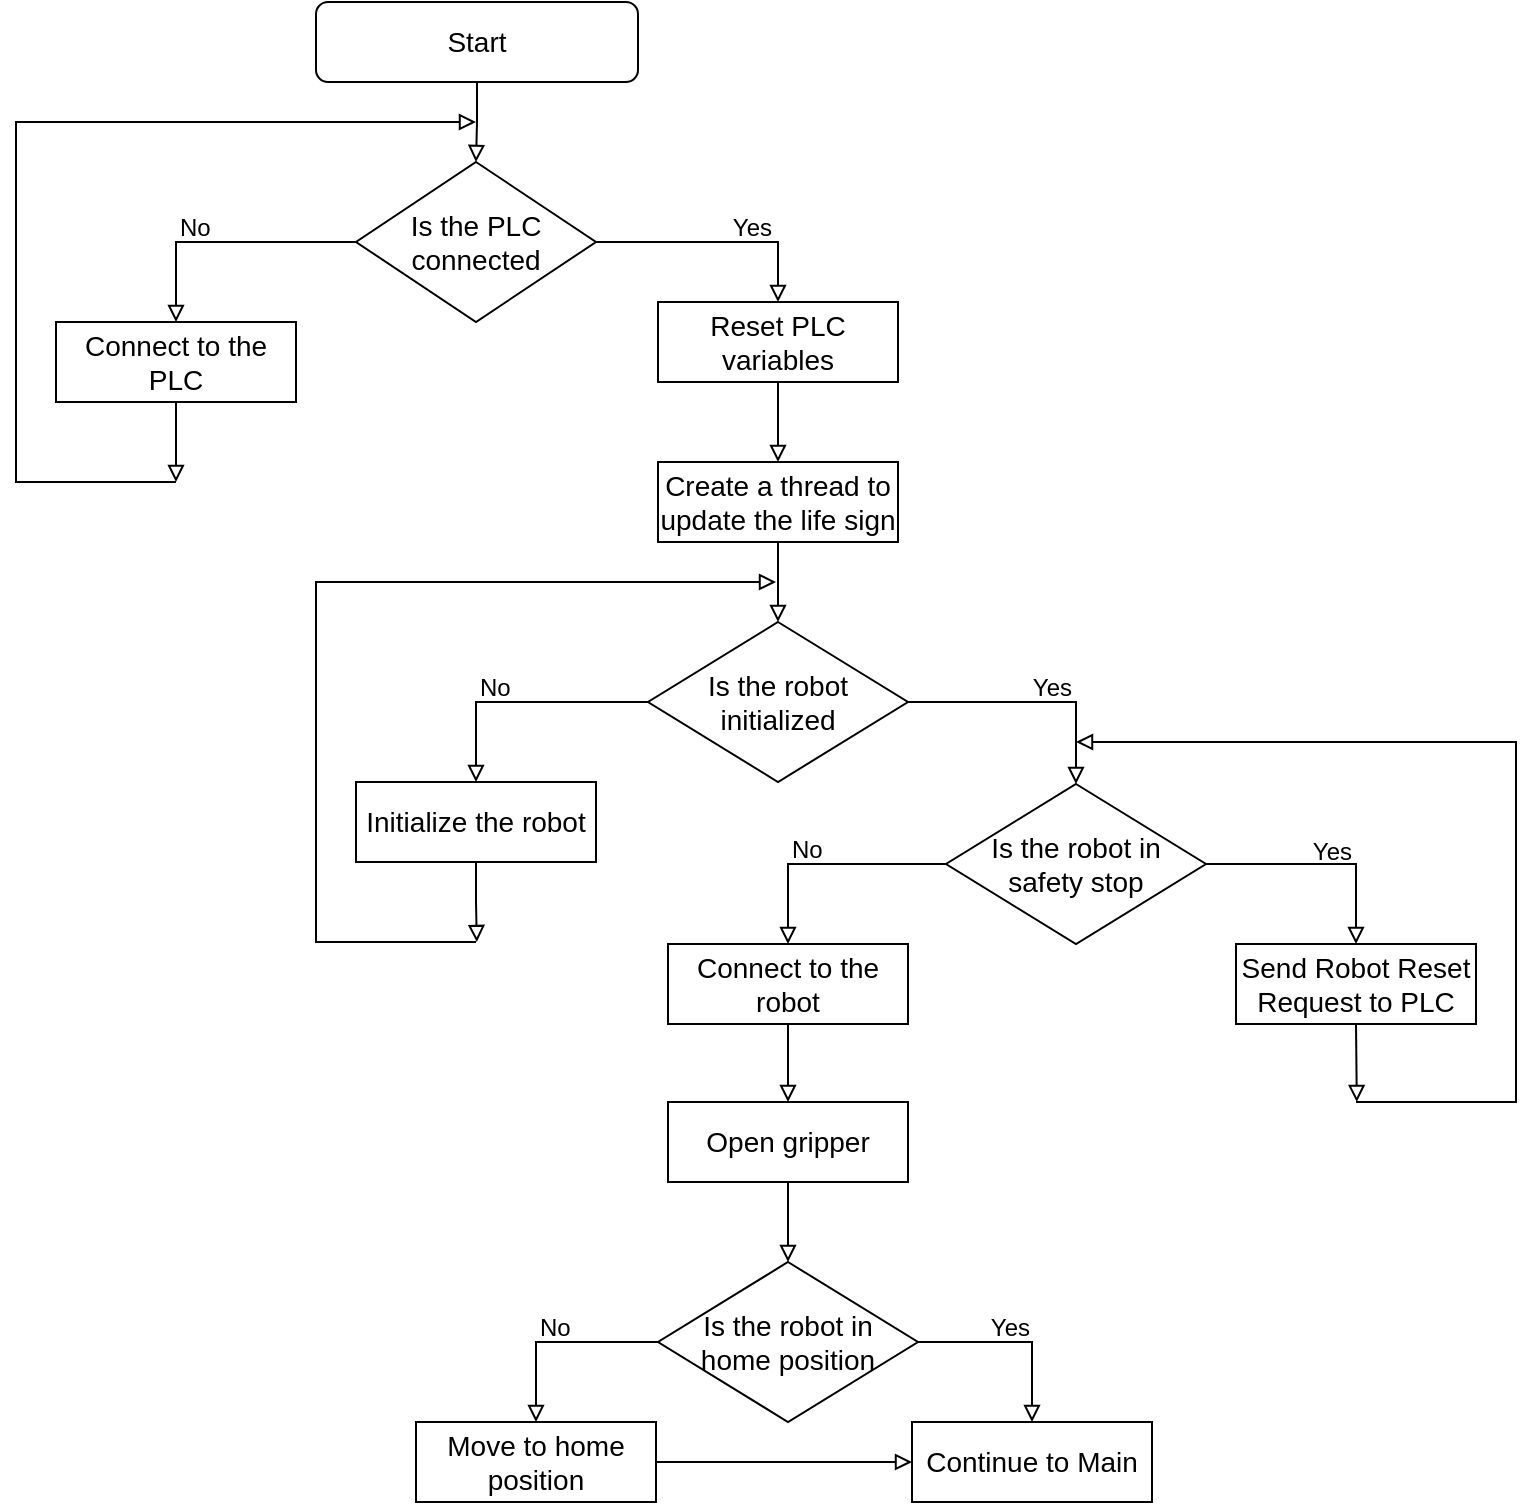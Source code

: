 <mxfile version="20.8.20" type="github"><diagram id="u3UdMPxoSenX8JVYs2c1" name="Page-1"><mxGraphModel dx="1736" dy="930" grid="1" gridSize="10" guides="1" tooltips="1" connect="1" arrows="1" fold="1" page="1" pageScale="1" pageWidth="3300" pageHeight="4681" math="0" shadow="0"><root><mxCell id="0"/><mxCell id="1" parent="0"/><mxCell id="XIQCtvB2cKPpqDDDSj5c-1" style="edgeStyle=orthogonalEdgeStyle;rounded=0;orthogonalLoop=1;jettySize=auto;html=1;exitX=0.5;exitY=1;exitDx=0;exitDy=0;entryX=0.5;entryY=0;entryDx=0;entryDy=0;endArrow=block;endFill=0;" edge="1" parent="1" source="XIQCtvB2cKPpqDDDSj5c-2" target="XIQCtvB2cKPpqDDDSj5c-5"><mxGeometry relative="1" as="geometry"/></mxCell><mxCell id="XIQCtvB2cKPpqDDDSj5c-2" value="&lt;font style=&quot;font-size: 14px;&quot;&gt;Start&lt;/font&gt;" style="rounded=1;whiteSpace=wrap;html=1;fontSize=12;glass=0;strokeWidth=1;shadow=0;fillColor=none;" vertex="1" parent="1"><mxGeometry x="180" y="30" width="161" height="40" as="geometry"/></mxCell><mxCell id="XIQCtvB2cKPpqDDDSj5c-3" style="edgeStyle=orthogonalEdgeStyle;rounded=0;orthogonalLoop=1;jettySize=auto;html=1;exitX=0;exitY=0.5;exitDx=0;exitDy=0;entryX=0.5;entryY=0;entryDx=0;entryDy=0;fontSize=14;endArrow=block;endFill=0;" edge="1" parent="1" source="XIQCtvB2cKPpqDDDSj5c-5" target="XIQCtvB2cKPpqDDDSj5c-7"><mxGeometry relative="1" as="geometry"/></mxCell><mxCell id="XIQCtvB2cKPpqDDDSj5c-44" style="edgeStyle=orthogonalEdgeStyle;rounded=0;orthogonalLoop=1;jettySize=auto;html=1;exitX=1;exitY=0.5;exitDx=0;exitDy=0;entryX=0.5;entryY=0;entryDx=0;entryDy=0;endArrow=block;endFill=0;" edge="1" parent="1" source="XIQCtvB2cKPpqDDDSj5c-5" target="XIQCtvB2cKPpqDDDSj5c-43"><mxGeometry relative="1" as="geometry"/></mxCell><mxCell id="XIQCtvB2cKPpqDDDSj5c-5" value="&lt;font style=&quot;font-size: 14px;&quot;&gt;Is the PLC connected&lt;/font&gt;" style="rhombus;whiteSpace=wrap;html=1;fontSize=12;fillColor=none;" vertex="1" parent="1"><mxGeometry x="200" y="110" width="120" height="80" as="geometry"/></mxCell><mxCell id="XIQCtvB2cKPpqDDDSj5c-72" style="edgeStyle=orthogonalEdgeStyle;rounded=0;orthogonalLoop=1;jettySize=auto;html=1;exitX=0.5;exitY=1;exitDx=0;exitDy=0;endArrow=block;endFill=0;" edge="1" parent="1" source="XIQCtvB2cKPpqDDDSj5c-7"><mxGeometry relative="1" as="geometry"><mxPoint x="110" y="270" as="targetPoint"/></mxGeometry></mxCell><mxCell id="XIQCtvB2cKPpqDDDSj5c-7" value="&lt;font style=&quot;font-size: 14px;&quot;&gt;Connect to the PLC&lt;/font&gt;" style="rounded=0;whiteSpace=wrap;html=1;fillColor=none;" vertex="1" parent="1"><mxGeometry x="50" y="190" width="120" height="40" as="geometry"/></mxCell><mxCell id="XIQCtvB2cKPpqDDDSj5c-8" value="No" style="text;html=1;strokeColor=none;fillColor=none;align=left;verticalAlign=middle;whiteSpace=wrap;rounded=0;fontSize=12;" vertex="1" parent="1"><mxGeometry x="110" y="128" width="60" height="30" as="geometry"/></mxCell><mxCell id="XIQCtvB2cKPpqDDDSj5c-12" value="Yes" style="text;html=1;strokeColor=none;fillColor=none;align=right;verticalAlign=middle;whiteSpace=wrap;rounded=0;fontSize=12;" vertex="1" parent="1"><mxGeometry x="350" y="128" width="60" height="30" as="geometry"/></mxCell><mxCell id="XIQCtvB2cKPpqDDDSj5c-42" style="edgeStyle=orthogonalEdgeStyle;rounded=0;orthogonalLoop=1;jettySize=auto;html=1;exitX=0.5;exitY=1;exitDx=0;exitDy=0;entryX=0.5;entryY=0;entryDx=0;entryDy=0;endArrow=block;endFill=0;" edge="1" parent="1" source="XIQCtvB2cKPpqDDDSj5c-39" target="XIQCtvB2cKPpqDDDSj5c-41"><mxGeometry relative="1" as="geometry"/></mxCell><mxCell id="XIQCtvB2cKPpqDDDSj5c-39" value="&lt;font style=&quot;font-size: 14px;&quot;&gt;Create a thread to update the life sign&lt;/font&gt;" style="rounded=0;whiteSpace=wrap;html=1;fillColor=none;" vertex="1" parent="1"><mxGeometry x="351" y="260" width="120" height="40" as="geometry"/></mxCell><mxCell id="XIQCtvB2cKPpqDDDSj5c-47" style="edgeStyle=orthogonalEdgeStyle;rounded=0;orthogonalLoop=1;jettySize=auto;html=1;exitX=0;exitY=0.5;exitDx=0;exitDy=0;entryX=0.5;entryY=0;entryDx=0;entryDy=0;endArrow=block;endFill=0;" edge="1" parent="1" source="XIQCtvB2cKPpqDDDSj5c-41" target="XIQCtvB2cKPpqDDDSj5c-46"><mxGeometry relative="1" as="geometry"/></mxCell><mxCell id="XIQCtvB2cKPpqDDDSj5c-52" style="edgeStyle=orthogonalEdgeStyle;rounded=0;orthogonalLoop=1;jettySize=auto;html=1;exitX=1;exitY=0.5;exitDx=0;exitDy=0;entryX=0.5;entryY=0;entryDx=0;entryDy=0;endArrow=block;endFill=0;" edge="1" parent="1" source="XIQCtvB2cKPpqDDDSj5c-41" target="XIQCtvB2cKPpqDDDSj5c-51"><mxGeometry relative="1" as="geometry"/></mxCell><mxCell id="XIQCtvB2cKPpqDDDSj5c-41" value="&lt;font style=&quot;font-size: 14px;&quot;&gt;Is the robot initialized&lt;/font&gt;" style="rhombus;whiteSpace=wrap;html=1;fontSize=12;fillColor=none;" vertex="1" parent="1"><mxGeometry x="346" y="340" width="130" height="80" as="geometry"/></mxCell><mxCell id="XIQCtvB2cKPpqDDDSj5c-45" style="edgeStyle=orthogonalEdgeStyle;rounded=0;orthogonalLoop=1;jettySize=auto;html=1;exitX=0.5;exitY=1;exitDx=0;exitDy=0;entryX=0.5;entryY=0;entryDx=0;entryDy=0;endArrow=block;endFill=0;" edge="1" parent="1" source="XIQCtvB2cKPpqDDDSj5c-43" target="XIQCtvB2cKPpqDDDSj5c-39"><mxGeometry relative="1" as="geometry"/></mxCell><mxCell id="XIQCtvB2cKPpqDDDSj5c-43" value="&lt;font style=&quot;font-size: 14px;&quot;&gt;Reset PLC variables&lt;/font&gt;" style="rounded=0;whiteSpace=wrap;html=1;fillColor=none;" vertex="1" parent="1"><mxGeometry x="351" y="180" width="120" height="40" as="geometry"/></mxCell><mxCell id="XIQCtvB2cKPpqDDDSj5c-74" style="edgeStyle=orthogonalEdgeStyle;rounded=0;orthogonalLoop=1;jettySize=auto;html=1;exitX=0.5;exitY=1;exitDx=0;exitDy=0;endArrow=block;endFill=0;" edge="1" parent="1" source="XIQCtvB2cKPpqDDDSj5c-46"><mxGeometry relative="1" as="geometry"><mxPoint x="260.4" y="500" as="targetPoint"/></mxGeometry></mxCell><mxCell id="XIQCtvB2cKPpqDDDSj5c-46" value="&lt;font style=&quot;font-size: 14px;&quot;&gt;Initialize the robot&lt;/font&gt;" style="rounded=0;whiteSpace=wrap;html=1;fillColor=none;" vertex="1" parent="1"><mxGeometry x="200" y="420" width="120" height="40" as="geometry"/></mxCell><mxCell id="XIQCtvB2cKPpqDDDSj5c-48" value="No" style="text;html=1;strokeColor=none;fillColor=none;align=left;verticalAlign=middle;whiteSpace=wrap;rounded=0;fontSize=12;" vertex="1" parent="1"><mxGeometry x="260" y="358" width="60" height="30" as="geometry"/></mxCell><mxCell id="XIQCtvB2cKPpqDDDSj5c-49" value="Yes" style="text;html=1;strokeColor=none;fillColor=none;align=right;verticalAlign=middle;whiteSpace=wrap;rounded=0;fontSize=12;" vertex="1" parent="1"><mxGeometry x="500" y="358" width="60" height="30" as="geometry"/></mxCell><mxCell id="XIQCtvB2cKPpqDDDSj5c-54" style="edgeStyle=orthogonalEdgeStyle;rounded=0;orthogonalLoop=1;jettySize=auto;html=1;exitX=1;exitY=0.5;exitDx=0;exitDy=0;entryX=0.5;entryY=0;entryDx=0;entryDy=0;endArrow=block;endFill=0;" edge="1" parent="1" source="XIQCtvB2cKPpqDDDSj5c-51" target="XIQCtvB2cKPpqDDDSj5c-53"><mxGeometry relative="1" as="geometry"/></mxCell><mxCell id="XIQCtvB2cKPpqDDDSj5c-58" style="edgeStyle=orthogonalEdgeStyle;rounded=0;orthogonalLoop=1;jettySize=auto;html=1;exitX=0;exitY=0.5;exitDx=0;exitDy=0;entryX=0.5;entryY=0;entryDx=0;entryDy=0;endArrow=block;endFill=0;" edge="1" parent="1" source="XIQCtvB2cKPpqDDDSj5c-51" target="XIQCtvB2cKPpqDDDSj5c-57"><mxGeometry relative="1" as="geometry"/></mxCell><mxCell id="XIQCtvB2cKPpqDDDSj5c-51" value="&lt;font style=&quot;font-size: 14px;&quot;&gt;Is the robot in &lt;br&gt;safety stop&lt;/font&gt;" style="rhombus;whiteSpace=wrap;html=1;fontSize=12;fillColor=none;" vertex="1" parent="1"><mxGeometry x="495" y="421" width="130" height="80" as="geometry"/></mxCell><mxCell id="XIQCtvB2cKPpqDDDSj5c-76" style="edgeStyle=orthogonalEdgeStyle;rounded=0;orthogonalLoop=1;jettySize=auto;html=1;exitX=0.5;exitY=1;exitDx=0;exitDy=0;endArrow=block;endFill=0;" edge="1" parent="1" source="XIQCtvB2cKPpqDDDSj5c-53"><mxGeometry relative="1" as="geometry"><mxPoint x="700.4" y="580" as="targetPoint"/></mxGeometry></mxCell><mxCell id="XIQCtvB2cKPpqDDDSj5c-53" value="&lt;span style=&quot;font-size: 14px;&quot;&gt;Send Robot Reset Request to PLC&lt;/span&gt;" style="rounded=0;whiteSpace=wrap;html=1;fillColor=none;" vertex="1" parent="1"><mxGeometry x="640" y="501" width="120" height="40" as="geometry"/></mxCell><mxCell id="XIQCtvB2cKPpqDDDSj5c-55" value="Yes" style="text;html=1;strokeColor=none;fillColor=none;align=right;verticalAlign=middle;whiteSpace=wrap;rounded=0;fontSize=12;" vertex="1" parent="1"><mxGeometry x="640" y="440" width="60" height="30" as="geometry"/></mxCell><mxCell id="XIQCtvB2cKPpqDDDSj5c-65" style="edgeStyle=orthogonalEdgeStyle;rounded=0;orthogonalLoop=1;jettySize=auto;html=1;exitX=0.5;exitY=1;exitDx=0;exitDy=0;entryX=0.5;entryY=0;entryDx=0;entryDy=0;endArrow=block;endFill=0;" edge="1" parent="1" source="XIQCtvB2cKPpqDDDSj5c-57" target="XIQCtvB2cKPpqDDDSj5c-64"><mxGeometry relative="1" as="geometry"/></mxCell><mxCell id="XIQCtvB2cKPpqDDDSj5c-57" value="&lt;font style=&quot;font-size: 14px;&quot;&gt;Connect to the robot&lt;/font&gt;" style="rounded=0;whiteSpace=wrap;html=1;fillColor=none;" vertex="1" parent="1"><mxGeometry x="356" y="501" width="120" height="40" as="geometry"/></mxCell><mxCell id="XIQCtvB2cKPpqDDDSj5c-59" value="No" style="text;html=1;strokeColor=none;fillColor=none;align=left;verticalAlign=middle;whiteSpace=wrap;rounded=0;fontSize=12;" vertex="1" parent="1"><mxGeometry x="416" y="439" width="60" height="30" as="geometry"/></mxCell><mxCell id="XIQCtvB2cKPpqDDDSj5c-63" style="edgeStyle=orthogonalEdgeStyle;rounded=0;orthogonalLoop=1;jettySize=auto;html=1;exitX=0;exitY=0.5;exitDx=0;exitDy=0;entryX=0.5;entryY=0;entryDx=0;entryDy=0;endArrow=block;endFill=0;" edge="1" parent="1" source="XIQCtvB2cKPpqDDDSj5c-60" target="XIQCtvB2cKPpqDDDSj5c-62"><mxGeometry relative="1" as="geometry"/></mxCell><mxCell id="XIQCtvB2cKPpqDDDSj5c-68" style="edgeStyle=orthogonalEdgeStyle;rounded=0;orthogonalLoop=1;jettySize=auto;html=1;exitX=1;exitY=0.5;exitDx=0;exitDy=0;entryX=0.5;entryY=0;entryDx=0;entryDy=0;endArrow=block;endFill=0;" edge="1" parent="1" source="XIQCtvB2cKPpqDDDSj5c-60" target="XIQCtvB2cKPpqDDDSj5c-67"><mxGeometry relative="1" as="geometry"/></mxCell><mxCell id="XIQCtvB2cKPpqDDDSj5c-60" value="&lt;font style=&quot;font-size: 14px;&quot;&gt;Is the robot in &lt;br&gt;home position&lt;/font&gt;" style="rhombus;whiteSpace=wrap;html=1;fontSize=12;fillColor=none;" vertex="1" parent="1"><mxGeometry x="351" y="660" width="130" height="80" as="geometry"/></mxCell><mxCell id="XIQCtvB2cKPpqDDDSj5c-69" style="edgeStyle=orthogonalEdgeStyle;rounded=0;orthogonalLoop=1;jettySize=auto;html=1;exitX=1;exitY=0.5;exitDx=0;exitDy=0;entryX=0;entryY=0.5;entryDx=0;entryDy=0;endArrow=block;endFill=0;" edge="1" parent="1" source="XIQCtvB2cKPpqDDDSj5c-62" target="XIQCtvB2cKPpqDDDSj5c-67"><mxGeometry relative="1" as="geometry"/></mxCell><mxCell id="XIQCtvB2cKPpqDDDSj5c-62" value="&lt;font style=&quot;font-size: 14px;&quot;&gt;Move to home position&lt;/font&gt;" style="rounded=0;whiteSpace=wrap;html=1;fillColor=none;" vertex="1" parent="1"><mxGeometry x="230" y="740" width="120" height="40" as="geometry"/></mxCell><mxCell id="XIQCtvB2cKPpqDDDSj5c-66" style="edgeStyle=orthogonalEdgeStyle;rounded=0;orthogonalLoop=1;jettySize=auto;html=1;exitX=0.5;exitY=1;exitDx=0;exitDy=0;entryX=0.5;entryY=0;entryDx=0;entryDy=0;endArrow=block;endFill=0;" edge="1" parent="1" source="XIQCtvB2cKPpqDDDSj5c-64" target="XIQCtvB2cKPpqDDDSj5c-60"><mxGeometry relative="1" as="geometry"/></mxCell><mxCell id="XIQCtvB2cKPpqDDDSj5c-64" value="&lt;font style=&quot;font-size: 14px;&quot;&gt;Open gripper&lt;/font&gt;" style="rounded=0;whiteSpace=wrap;html=1;fillColor=none;" vertex="1" parent="1"><mxGeometry x="356" y="580" width="120" height="40" as="geometry"/></mxCell><mxCell id="XIQCtvB2cKPpqDDDSj5c-67" value="&lt;span style=&quot;font-size: 14px;&quot;&gt;Continue to Main&lt;/span&gt;" style="rounded=0;whiteSpace=wrap;html=1;fillColor=none;" vertex="1" parent="1"><mxGeometry x="478" y="740" width="120" height="40" as="geometry"/></mxCell><mxCell id="XIQCtvB2cKPpqDDDSj5c-70" value="Yes" style="text;html=1;strokeColor=none;fillColor=none;align=right;verticalAlign=middle;whiteSpace=wrap;rounded=0;fontSize=12;" vertex="1" parent="1"><mxGeometry x="479" y="678" width="60" height="30" as="geometry"/></mxCell><mxCell id="XIQCtvB2cKPpqDDDSj5c-71" value="No" style="text;html=1;strokeColor=none;fillColor=none;align=left;verticalAlign=middle;whiteSpace=wrap;rounded=0;fontSize=12;" vertex="1" parent="1"><mxGeometry x="290" y="678" width="60" height="30" as="geometry"/></mxCell><mxCell id="XIQCtvB2cKPpqDDDSj5c-73" value="" style="endArrow=block;html=1;rounded=0;endFill=0;" edge="1" parent="1"><mxGeometry width="50" height="50" relative="1" as="geometry"><mxPoint x="110" y="270" as="sourcePoint"/><mxPoint x="260" y="90" as="targetPoint"/><Array as="points"><mxPoint x="30" y="270"/><mxPoint x="30" y="90"/></Array></mxGeometry></mxCell><mxCell id="XIQCtvB2cKPpqDDDSj5c-75" value="" style="endArrow=block;html=1;rounded=0;endFill=0;" edge="1" parent="1"><mxGeometry width="50" height="50" relative="1" as="geometry"><mxPoint x="260" y="500" as="sourcePoint"/><mxPoint x="410" y="320" as="targetPoint"/><Array as="points"><mxPoint x="180" y="500"/><mxPoint x="180" y="320"/></Array></mxGeometry></mxCell><mxCell id="XIQCtvB2cKPpqDDDSj5c-77" value="" style="endArrow=block;html=1;rounded=0;endFill=0;" edge="1" parent="1"><mxGeometry width="50" height="50" relative="1" as="geometry"><mxPoint x="700" y="580" as="sourcePoint"/><mxPoint x="560" y="400" as="targetPoint"/><Array as="points"><mxPoint x="780" y="580"/><mxPoint x="780" y="400"/></Array></mxGeometry></mxCell></root></mxGraphModel></diagram></mxfile>